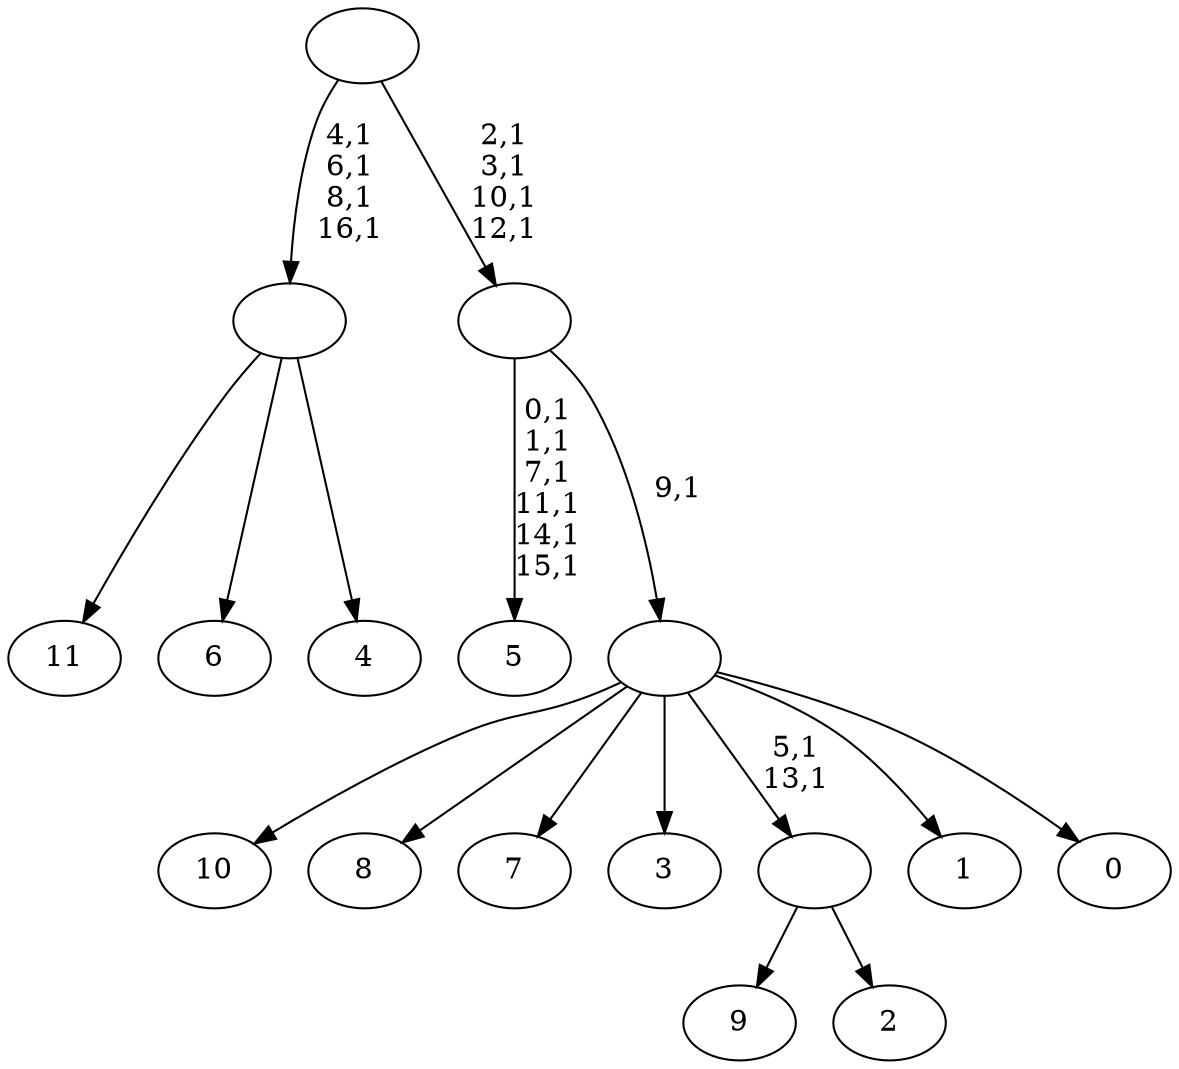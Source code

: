 digraph T {
	29 [label="11"]
	28 [label="10"]
	27 [label="9"]
	26 [label="8"]
	25 [label="7"]
	24 [label="6"]
	23 [label="5"]
	16 [label="4"]
	15 [label=""]
	11 [label="3"]
	10 [label="2"]
	9 [label=""]
	7 [label="1"]
	6 [label="0"]
	5 [label=""]
	4 [label=""]
	0 [label=""]
	15 -> 29 [label=""]
	15 -> 24 [label=""]
	15 -> 16 [label=""]
	9 -> 27 [label=""]
	9 -> 10 [label=""]
	5 -> 9 [label="5,1\n13,1"]
	5 -> 28 [label=""]
	5 -> 26 [label=""]
	5 -> 25 [label=""]
	5 -> 11 [label=""]
	5 -> 7 [label=""]
	5 -> 6 [label=""]
	4 -> 23 [label="0,1\n1,1\n7,1\n11,1\n14,1\n15,1"]
	4 -> 5 [label="9,1"]
	0 -> 4 [label="2,1\n3,1\n10,1\n12,1"]
	0 -> 15 [label="4,1\n6,1\n8,1\n16,1"]
}
